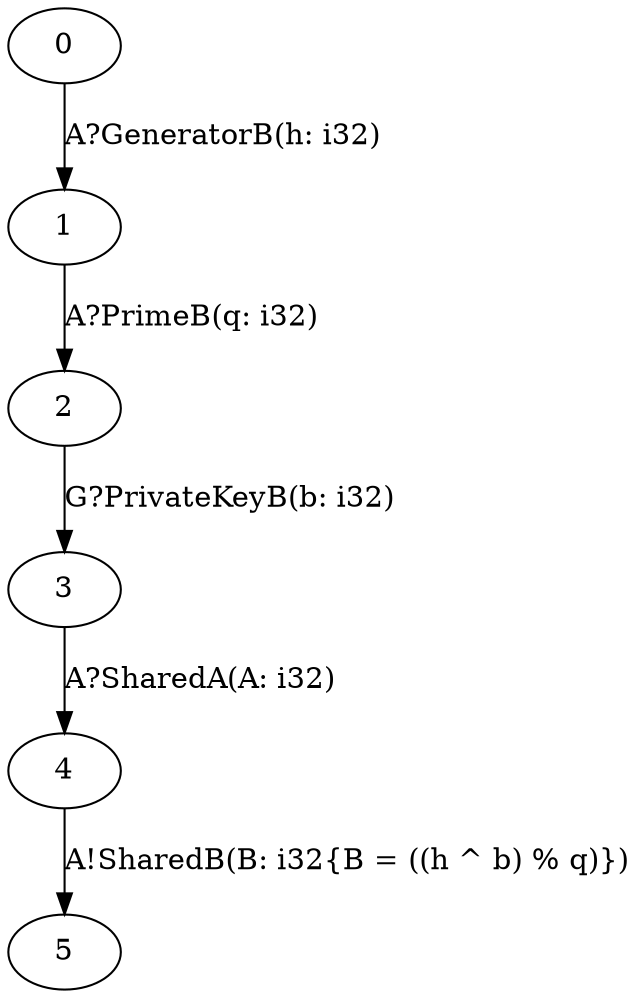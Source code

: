 digraph B {
  0;
  1;
  2;
  3;
  4;
  5;
  
  
  0 -> 1 [label="A?GeneratorB(h: i32)", ];
  1 -> 2 [label="A?PrimeB(q: i32)", ];
  2 -> 3 [label="G?PrivateKeyB(b: i32)", ];
  3 -> 4 [label="A?SharedA(A: i32)", ];
  4 -> 5 [label="A!SharedB(B: i32{B = ((h ^ b) % q)})", ];
  
  }


